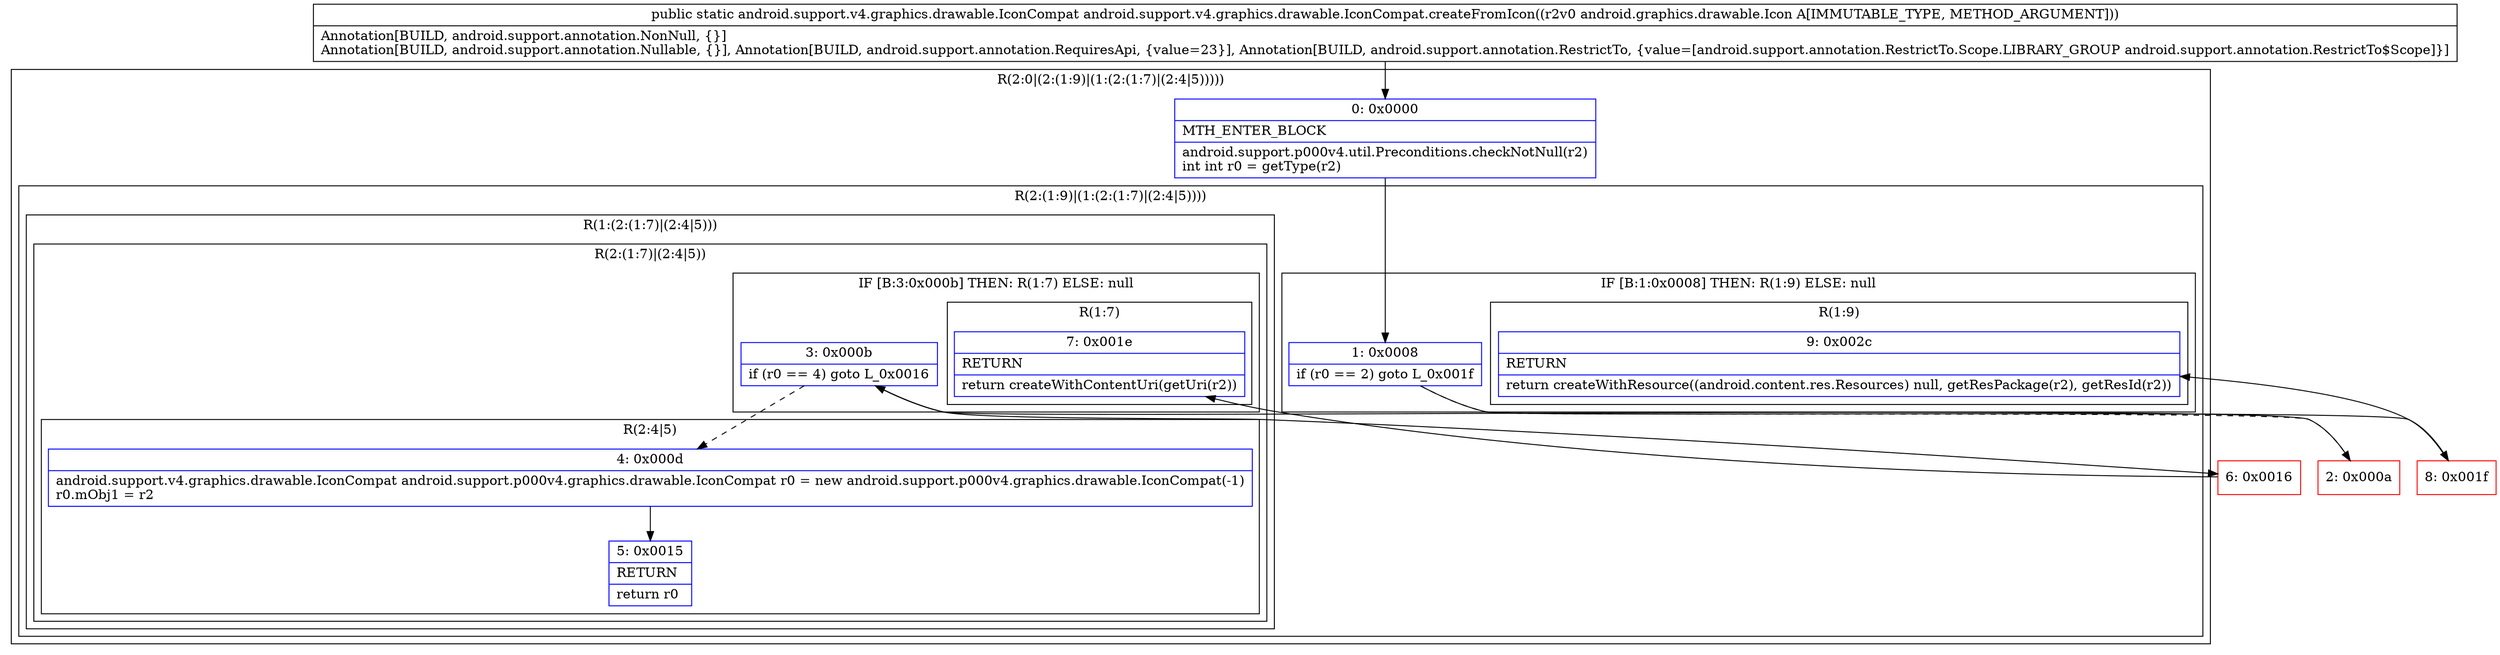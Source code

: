 digraph "CFG forandroid.support.v4.graphics.drawable.IconCompat.createFromIcon(Landroid\/graphics\/drawable\/Icon;)Landroid\/support\/v4\/graphics\/drawable\/IconCompat;" {
subgraph cluster_Region_1835341165 {
label = "R(2:0|(2:(1:9)|(1:(2:(1:7)|(2:4|5)))))";
node [shape=record,color=blue];
Node_0 [shape=record,label="{0\:\ 0x0000|MTH_ENTER_BLOCK\l|android.support.p000v4.util.Preconditions.checkNotNull(r2)\lint int r0 = getType(r2)\l}"];
subgraph cluster_Region_1094168430 {
label = "R(2:(1:9)|(1:(2:(1:7)|(2:4|5))))";
node [shape=record,color=blue];
subgraph cluster_IfRegion_883588168 {
label = "IF [B:1:0x0008] THEN: R(1:9) ELSE: null";
node [shape=record,color=blue];
Node_1 [shape=record,label="{1\:\ 0x0008|if (r0 == 2) goto L_0x001f\l}"];
subgraph cluster_Region_157045826 {
label = "R(1:9)";
node [shape=record,color=blue];
Node_9 [shape=record,label="{9\:\ 0x002c|RETURN\l|return createWithResource((android.content.res.Resources) null, getResPackage(r2), getResId(r2))\l}"];
}
}
subgraph cluster_Region_1152964873 {
label = "R(1:(2:(1:7)|(2:4|5)))";
node [shape=record,color=blue];
subgraph cluster_Region_1640671963 {
label = "R(2:(1:7)|(2:4|5))";
node [shape=record,color=blue];
subgraph cluster_IfRegion_466129469 {
label = "IF [B:3:0x000b] THEN: R(1:7) ELSE: null";
node [shape=record,color=blue];
Node_3 [shape=record,label="{3\:\ 0x000b|if (r0 == 4) goto L_0x0016\l}"];
subgraph cluster_Region_494548307 {
label = "R(1:7)";
node [shape=record,color=blue];
Node_7 [shape=record,label="{7\:\ 0x001e|RETURN\l|return createWithContentUri(getUri(r2))\l}"];
}
}
subgraph cluster_Region_929342987 {
label = "R(2:4|5)";
node [shape=record,color=blue];
Node_4 [shape=record,label="{4\:\ 0x000d|android.support.v4.graphics.drawable.IconCompat android.support.p000v4.graphics.drawable.IconCompat r0 = new android.support.p000v4.graphics.drawable.IconCompat(\-1)\lr0.mObj1 = r2\l}"];
Node_5 [shape=record,label="{5\:\ 0x0015|RETURN\l|return r0\l}"];
}
}
}
}
}
Node_2 [shape=record,color=red,label="{2\:\ 0x000a}"];
Node_6 [shape=record,color=red,label="{6\:\ 0x0016}"];
Node_8 [shape=record,color=red,label="{8\:\ 0x001f}"];
MethodNode[shape=record,label="{public static android.support.v4.graphics.drawable.IconCompat android.support.v4.graphics.drawable.IconCompat.createFromIcon((r2v0 android.graphics.drawable.Icon A[IMMUTABLE_TYPE, METHOD_ARGUMENT]))  | Annotation[BUILD, android.support.annotation.NonNull, \{\}]\lAnnotation[BUILD, android.support.annotation.Nullable, \{\}], Annotation[BUILD, android.support.annotation.RequiresApi, \{value=23\}], Annotation[BUILD, android.support.annotation.RestrictTo, \{value=[android.support.annotation.RestrictTo.Scope.LIBRARY_GROUP android.support.annotation.RestrictTo$Scope]\}]\l}"];
MethodNode -> Node_0;
Node_0 -> Node_1;
Node_1 -> Node_2[style=dashed];
Node_1 -> Node_8;
Node_3 -> Node_4[style=dashed];
Node_3 -> Node_6;
Node_4 -> Node_5;
Node_2 -> Node_3;
Node_6 -> Node_7;
Node_8 -> Node_9;
}


